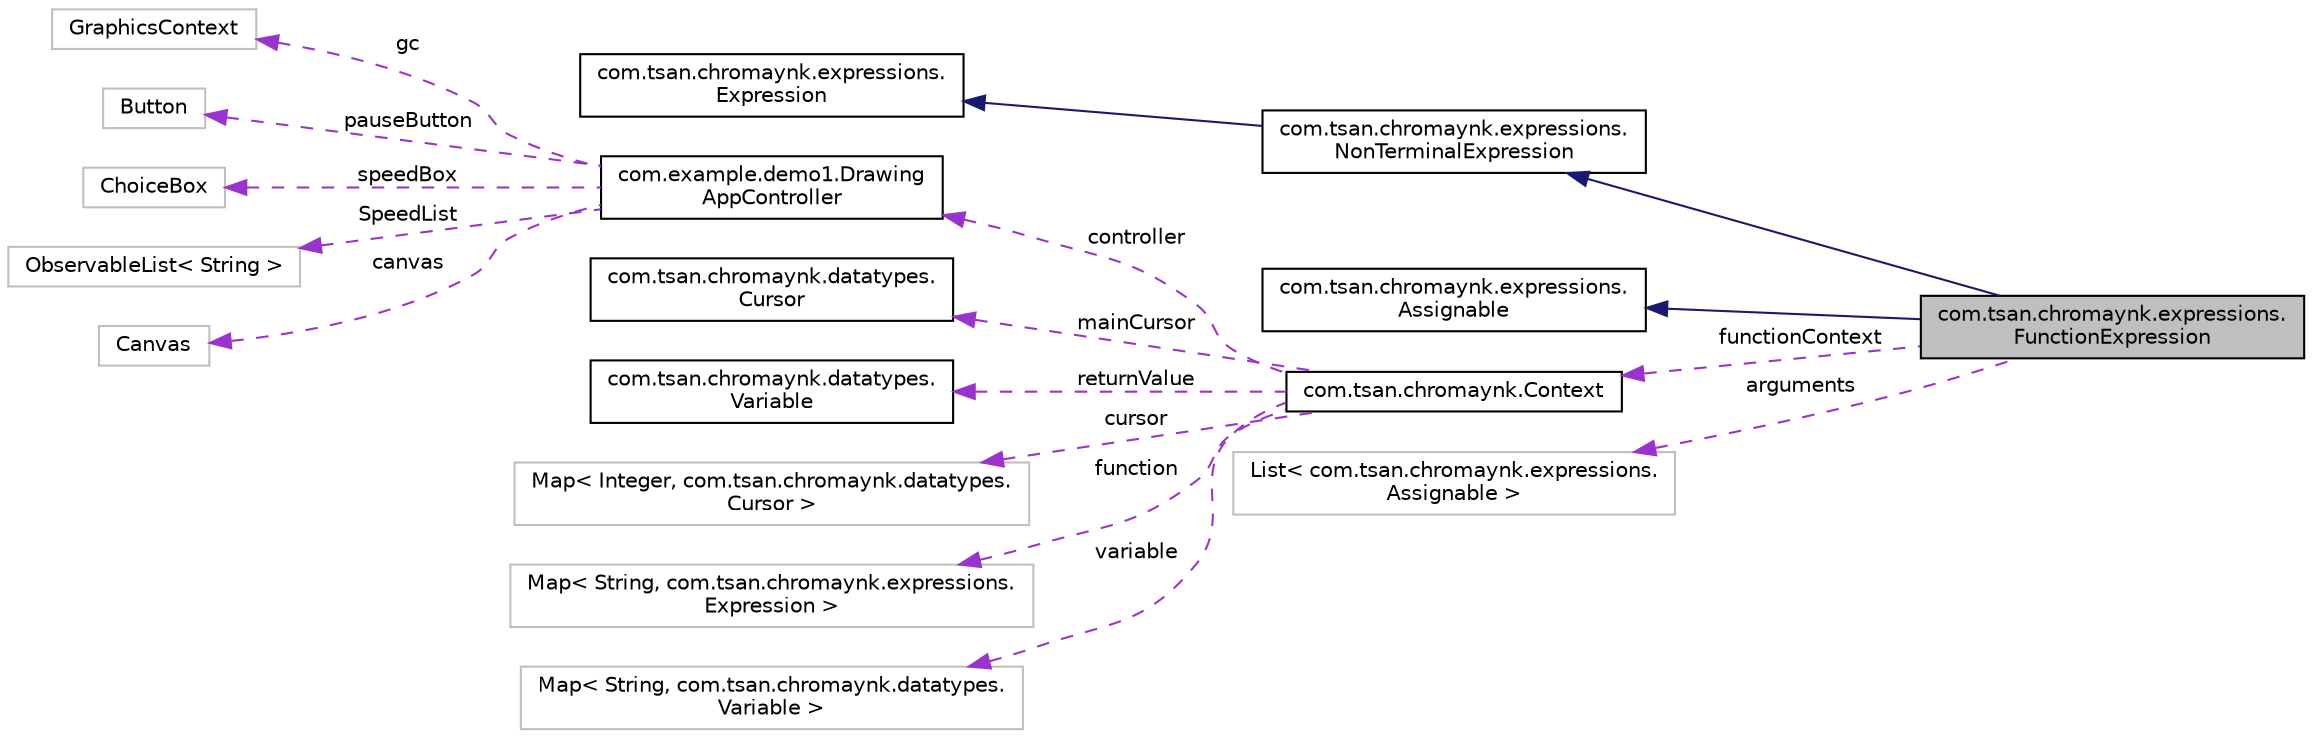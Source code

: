 digraph "com.tsan.chromaynk.expressions.FunctionExpression"
{
 // LATEX_PDF_SIZE
  edge [fontname="Helvetica",fontsize="10",labelfontname="Helvetica",labelfontsize="10"];
  node [fontname="Helvetica",fontsize="10",shape=record];
  rankdir="LR";
  Node1 [label="com.tsan.chromaynk.expressions.\lFunctionExpression",height=0.2,width=0.4,color="black", fillcolor="grey75", style="filled", fontcolor="black",tooltip=" "];
  Node2 -> Node1 [dir="back",color="midnightblue",fontsize="10",style="solid",fontname="Helvetica"];
  Node2 [label="com.tsan.chromaynk.expressions.\lNonTerminalExpression",height=0.2,width=0.4,color="black", fillcolor="white", style="filled",URL="$classcom_1_1tsan_1_1chromaynk_1_1expressions_1_1NonTerminalExpression.html",tooltip=" "];
  Node3 -> Node2 [dir="back",color="midnightblue",fontsize="10",style="solid",fontname="Helvetica"];
  Node3 [label="com.tsan.chromaynk.expressions.\lExpression",height=0.2,width=0.4,color="black", fillcolor="white", style="filled",URL="$classcom_1_1tsan_1_1chromaynk_1_1expressions_1_1Expression.html",tooltip=" "];
  Node4 -> Node1 [dir="back",color="midnightblue",fontsize="10",style="solid",fontname="Helvetica"];
  Node4 [label="com.tsan.chromaynk.expressions.\lAssignable",height=0.2,width=0.4,color="black", fillcolor="white", style="filled",URL="$interfacecom_1_1tsan_1_1chromaynk_1_1expressions_1_1Assignable.html",tooltip=" "];
  Node5 -> Node1 [dir="back",color="darkorchid3",fontsize="10",style="dashed",label=" functionContext" ,fontname="Helvetica"];
  Node5 [label="com.tsan.chromaynk.Context",height=0.2,width=0.4,color="black", fillcolor="white", style="filled",URL="$classcom_1_1tsan_1_1chromaynk_1_1Context.html",tooltip=" "];
  Node6 -> Node5 [dir="back",color="darkorchid3",fontsize="10",style="dashed",label=" controller" ,fontname="Helvetica"];
  Node6 [label="com.example.demo1.Drawing\lAppController",height=0.2,width=0.4,color="black", fillcolor="white", style="filled",URL="$classcom_1_1example_1_1demo1_1_1DrawingAppController.html",tooltip=" "];
  Node7 -> Node6 [dir="back",color="darkorchid3",fontsize="10",style="dashed",label=" gc" ,fontname="Helvetica"];
  Node7 [label="GraphicsContext",height=0.2,width=0.4,color="grey75", fillcolor="white", style="filled",tooltip=" "];
  Node8 -> Node6 [dir="back",color="darkorchid3",fontsize="10",style="dashed",label=" pauseButton" ,fontname="Helvetica"];
  Node8 [label="Button",height=0.2,width=0.4,color="grey75", fillcolor="white", style="filled",tooltip=" "];
  Node9 -> Node6 [dir="back",color="darkorchid3",fontsize="10",style="dashed",label=" speedBox" ,fontname="Helvetica"];
  Node9 [label="ChoiceBox",height=0.2,width=0.4,color="grey75", fillcolor="white", style="filled",tooltip=" "];
  Node10 -> Node6 [dir="back",color="darkorchid3",fontsize="10",style="dashed",label=" SpeedList" ,fontname="Helvetica"];
  Node10 [label="ObservableList\< String \>",height=0.2,width=0.4,color="grey75", fillcolor="white", style="filled",tooltip=" "];
  Node11 -> Node6 [dir="back",color="darkorchid3",fontsize="10",style="dashed",label=" canvas" ,fontname="Helvetica"];
  Node11 [label="Canvas",height=0.2,width=0.4,color="grey75", fillcolor="white", style="filled",tooltip=" "];
  Node12 -> Node5 [dir="back",color="darkorchid3",fontsize="10",style="dashed",label=" mainCursor" ,fontname="Helvetica"];
  Node12 [label="com.tsan.chromaynk.datatypes.\lCursor",height=0.2,width=0.4,color="black", fillcolor="white", style="filled",URL="$classcom_1_1tsan_1_1chromaynk_1_1datatypes_1_1Cursor.html",tooltip=" "];
  Node13 -> Node5 [dir="back",color="darkorchid3",fontsize="10",style="dashed",label=" returnValue" ,fontname="Helvetica"];
  Node13 [label="com.tsan.chromaynk.datatypes.\lVariable",height=0.2,width=0.4,color="black", fillcolor="white", style="filled",URL="$classcom_1_1tsan_1_1chromaynk_1_1datatypes_1_1Variable.html",tooltip=" "];
  Node14 -> Node5 [dir="back",color="darkorchid3",fontsize="10",style="dashed",label=" cursor" ,fontname="Helvetica"];
  Node14 [label="Map\< Integer, com.tsan.chromaynk.datatypes.\lCursor \>",height=0.2,width=0.4,color="grey75", fillcolor="white", style="filled",tooltip=" "];
  Node15 -> Node5 [dir="back",color="darkorchid3",fontsize="10",style="dashed",label=" function" ,fontname="Helvetica"];
  Node15 [label="Map\< String, com.tsan.chromaynk.expressions.\lExpression \>",height=0.2,width=0.4,color="grey75", fillcolor="white", style="filled",tooltip=" "];
  Node16 -> Node5 [dir="back",color="darkorchid3",fontsize="10",style="dashed",label=" variable" ,fontname="Helvetica"];
  Node16 [label="Map\< String, com.tsan.chromaynk.datatypes.\lVariable \>",height=0.2,width=0.4,color="grey75", fillcolor="white", style="filled",tooltip=" "];
  Node17 -> Node1 [dir="back",color="darkorchid3",fontsize="10",style="dashed",label=" arguments" ,fontname="Helvetica"];
  Node17 [label="List\< com.tsan.chromaynk.expressions.\lAssignable \>",height=0.2,width=0.4,color="grey75", fillcolor="white", style="filled",tooltip=" "];
}
